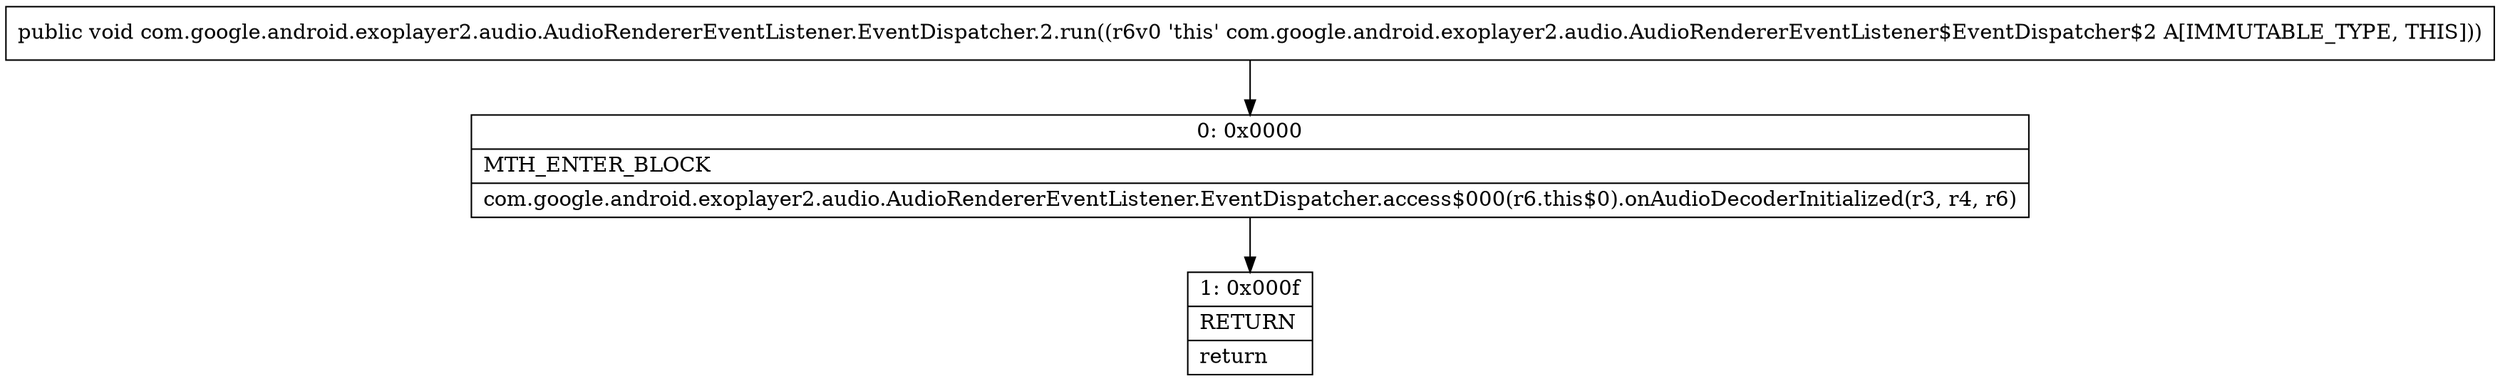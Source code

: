 digraph "CFG forcom.google.android.exoplayer2.audio.AudioRendererEventListener.EventDispatcher.2.run()V" {
Node_0 [shape=record,label="{0\:\ 0x0000|MTH_ENTER_BLOCK\l|com.google.android.exoplayer2.audio.AudioRendererEventListener.EventDispatcher.access$000(r6.this$0).onAudioDecoderInitialized(r3, r4, r6)\l}"];
Node_1 [shape=record,label="{1\:\ 0x000f|RETURN\l|return\l}"];
MethodNode[shape=record,label="{public void com.google.android.exoplayer2.audio.AudioRendererEventListener.EventDispatcher.2.run((r6v0 'this' com.google.android.exoplayer2.audio.AudioRendererEventListener$EventDispatcher$2 A[IMMUTABLE_TYPE, THIS])) }"];
MethodNode -> Node_0;
Node_0 -> Node_1;
}

